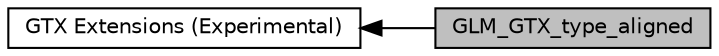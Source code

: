 digraph "GLM_GTX_type_aligned"
{
  edge [fontname="Helvetica",fontsize="10",labelfontname="Helvetica",labelfontsize="10"];
  node [fontname="Helvetica",fontsize="10",shape=box];
  rankdir=LR;
  Node2 [label="GTX Extensions (Experimental)",height=0.2,width=0.4,color="black", fillcolor="white", style="filled",URL="$group__gtx.html",tooltip="Functions and types that the GLSL specification doesn't define, but useful to have for a C++ program."];
  Node1 [label="GLM_GTX_type_aligned",height=0.2,width=0.4,color="black", fillcolor="grey75", style="filled", fontcolor="black",tooltip="Defines aligned types."];
  Node2->Node1 [shape=plaintext, dir="back", style="solid"];
}
